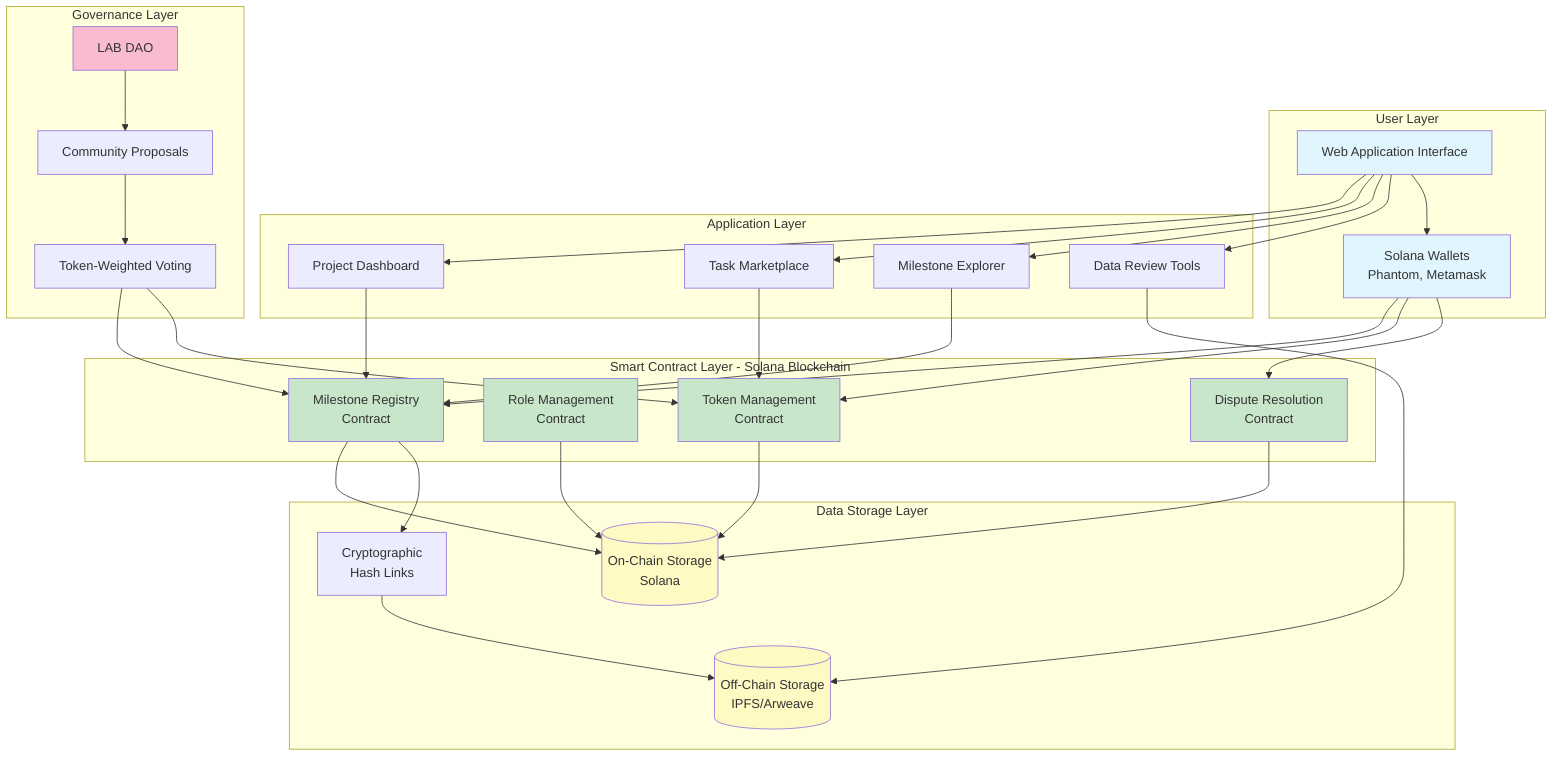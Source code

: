 graph TB
    subgraph "User Layer"
        UI[Web Application Interface]
        Wallet[Solana Wallets<br/>Phantom, Metamask]
    end
    
    subgraph "Application Layer"
        Dashboard[Project Dashboard]
        Marketplace[Task Marketplace]
        Explorer[Milestone Explorer]
        Review[Data Review Tools]
    end
    
    subgraph "Smart Contract Layer - Solana Blockchain"
        Registry[Milestone Registry<br/>Contract]
        RoleManager[Role Management<br/>Contract]
        TokenManager[Token Management<br/>Contract]
        Dispute[Dispute Resolution<br/>Contract]
    end
    
    subgraph "Data Storage Layer"
        OnChain[(On-Chain Storage<br/>Solana)]
        OffChain[(Off-Chain Storage<br/>IPFS/Arweave)]
        Hash[Cryptographic<br/>Hash Links]
    end
    
    subgraph "Governance Layer"
        DAO[LAB DAO]
        Proposals[Community Proposals]
        Voting[Token-Weighted Voting]
    end
    
    UI --> Dashboard
    UI --> Marketplace
    UI --> Explorer
    UI --> Review
    UI --> Wallet
    
    Dashboard --> Registry
    Marketplace --> TokenManager
    Explorer --> Registry
    Review --> OffChain
    
    Wallet --> Registry
    Wallet --> TokenManager
    Wallet --> Dispute
    
    Registry --> OnChain
    Registry --> Hash
    Hash --> OffChain
    
    RoleManager --> OnChain
    TokenManager --> OnChain
    Dispute --> OnChain
    
    DAO --> Proposals
    Proposals --> Voting
    Voting --> Registry
    Voting --> TokenManager
    
    style UI fill:#e1f5ff
    style Wallet fill:#e1f5ff
    style Registry fill:#c8e6c9
    style RoleManager fill:#c8e6c9
    style TokenManager fill:#c8e6c9
    style Dispute fill:#c8e6c9
    style OnChain fill:#fff9c4
    style OffChain fill:#fff9c4
    style DAO fill:#f8bbd0